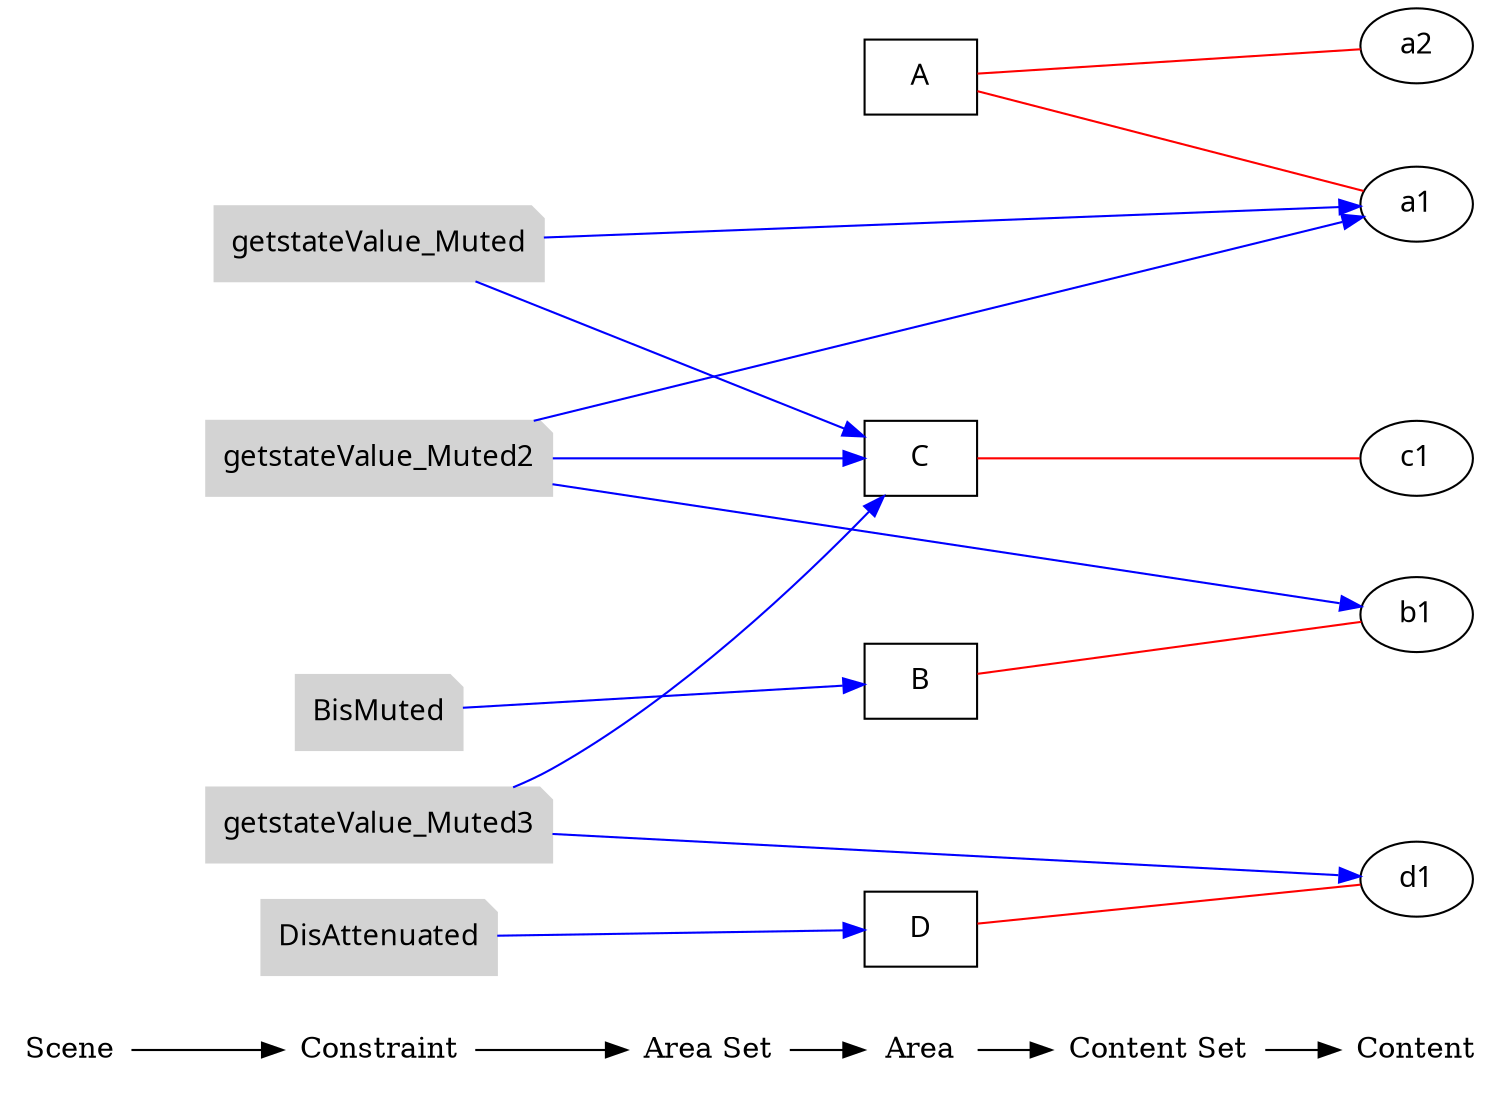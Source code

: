 digraph rule_objects_graph {
	rankdir = LR;
	charset="utf-8";
	clusterrank = global;
	
	node [shape = plaintext];
	Scene -> Constraint -> "Area Set" -> Area -> "Content Set" -> Content; 
	{ rank = same;
		node [shape = box];
		{
			Area;

			e1 [label="A", fontname="Meiryo UI"];
			e2 [label="B", fontname="Meiryo UI"];
			e3 [label="C", fontname="Meiryo UI"];
			e4 [label="D", fontname="Meiryo UI"];
		}
	}
	
	{ rank = same;
		node [shape = ellipse];
		{
			Content;

			e5 [label="a1", fontname="Meiryo UI"];
			e6 [label="a2", fontname="Meiryo UI"];
			e7 [label="b1", fontname="Meiryo UI"];
			e8 [label="c1", fontname="Meiryo UI"];
			e9 [label="d1", fontname="Meiryo UI"];

		}
	}
	
	{
		subgraph subareaset {
			"Area Set";
			node [shape = box, style = filled, color = lightpink];


		}
	}


	
	{
		subgraph subcontentset {
			"Content Set";
			node [shape = ellipse, style = filled, color = palegreen];


		}
	}



	

	

	e1 -> e5 [dir=none, color=red];
	e1 -> e6 [dir=none, color=red];
	e2 -> e7 [dir=none, color=red];
	e3 -> e8 [dir=none, color=red];
	e4 -> e9 [dir=none, color=red];
	

	

	subgraph scene { rank = same;
		node [shape = circle, style = filled, color = lightblue];
		{
			"Scene";

		}
	}

	{ rank = same;
		node [shape = note, style = filled, color = lightgrey];
		{
			"Constraint";
			e10 [label="BisMuted", fontname="Meiryo UI"];
			e11 [label="getstateValue_Muted", fontname="Meiryo UI"];
			e12 [label="getstateValue_Muted2", fontname="Meiryo UI"];
			e13 [label="DisAttenuated", fontname="Meiryo UI"];
			e14 [label="getstateValue_Muted3", fontname="Meiryo UI"];
		}
	}
	
	{ rank = same;
		node [shape = note, style = filled, color = lavenderblush2];
		{
			"Constraint";
		}
	}

	{ rank = same;
		node [shape = note, style = filled, color = lightpink2];
		{
			"Constraint";
		}
	}

	e10 -> e2 [color=blue];
	e11 -> e5 [color=blue];
	e11 -> e3 [color=blue];
	e12 -> e7 [color=blue];
	e12 -> e5 [color=blue];
	e12 -> e3 [color=blue];
	e13 -> e4 [color=blue];
	e14 -> e9 [color=blue];
	e14 -> e3 [color=blue];
	

	

	
}

